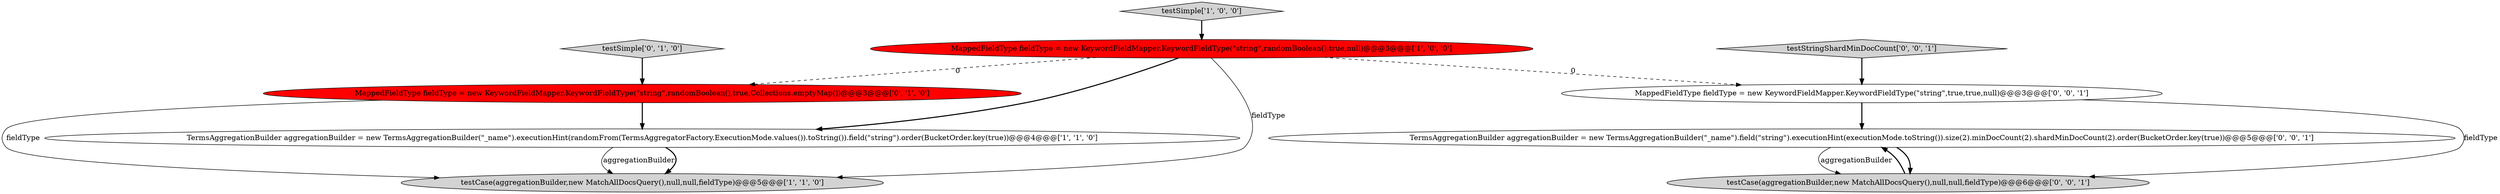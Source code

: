 digraph {
1 [style = filled, label = "MappedFieldType fieldType = new KeywordFieldMapper.KeywordFieldType(\"string\",randomBoolean(),true,null)@@@3@@@['1', '0', '0']", fillcolor = red, shape = ellipse image = "AAA1AAABBB1BBB"];
7 [style = filled, label = "TermsAggregationBuilder aggregationBuilder = new TermsAggregationBuilder(\"_name\").field(\"string\").executionHint(executionMode.toString()).size(2).minDocCount(2).shardMinDocCount(2).order(BucketOrder.key(true))@@@5@@@['0', '0', '1']", fillcolor = white, shape = ellipse image = "AAA0AAABBB3BBB"];
3 [style = filled, label = "testCase(aggregationBuilder,new MatchAllDocsQuery(),null,null,fieldType)@@@5@@@['1', '1', '0']", fillcolor = lightgray, shape = ellipse image = "AAA0AAABBB1BBB"];
8 [style = filled, label = "MappedFieldType fieldType = new KeywordFieldMapper.KeywordFieldType(\"string\",true,true,null)@@@3@@@['0', '0', '1']", fillcolor = white, shape = ellipse image = "AAA0AAABBB3BBB"];
5 [style = filled, label = "testSimple['0', '1', '0']", fillcolor = lightgray, shape = diamond image = "AAA0AAABBB2BBB"];
4 [style = filled, label = "MappedFieldType fieldType = new KeywordFieldMapper.KeywordFieldType(\"string\",randomBoolean(),true,Collections.emptyMap())@@@3@@@['0', '1', '0']", fillcolor = red, shape = ellipse image = "AAA1AAABBB2BBB"];
6 [style = filled, label = "testStringShardMinDocCount['0', '0', '1']", fillcolor = lightgray, shape = diamond image = "AAA0AAABBB3BBB"];
2 [style = filled, label = "TermsAggregationBuilder aggregationBuilder = new TermsAggregationBuilder(\"_name\").executionHint(randomFrom(TermsAggregatorFactory.ExecutionMode.values()).toString()).field(\"string\").order(BucketOrder.key(true))@@@4@@@['1', '1', '0']", fillcolor = white, shape = ellipse image = "AAA0AAABBB1BBB"];
0 [style = filled, label = "testSimple['1', '0', '0']", fillcolor = lightgray, shape = diamond image = "AAA0AAABBB1BBB"];
9 [style = filled, label = "testCase(aggregationBuilder,new MatchAllDocsQuery(),null,null,fieldType)@@@6@@@['0', '0', '1']", fillcolor = lightgray, shape = ellipse image = "AAA0AAABBB3BBB"];
8->7 [style = bold, label=""];
7->9 [style = bold, label=""];
6->8 [style = bold, label=""];
1->4 [style = dashed, label="0"];
1->8 [style = dashed, label="0"];
1->2 [style = bold, label=""];
4->2 [style = bold, label=""];
9->7 [style = bold, label=""];
1->3 [style = solid, label="fieldType"];
2->3 [style = solid, label="aggregationBuilder"];
8->9 [style = solid, label="fieldType"];
0->1 [style = bold, label=""];
4->3 [style = solid, label="fieldType"];
5->4 [style = bold, label=""];
2->3 [style = bold, label=""];
7->9 [style = solid, label="aggregationBuilder"];
}
